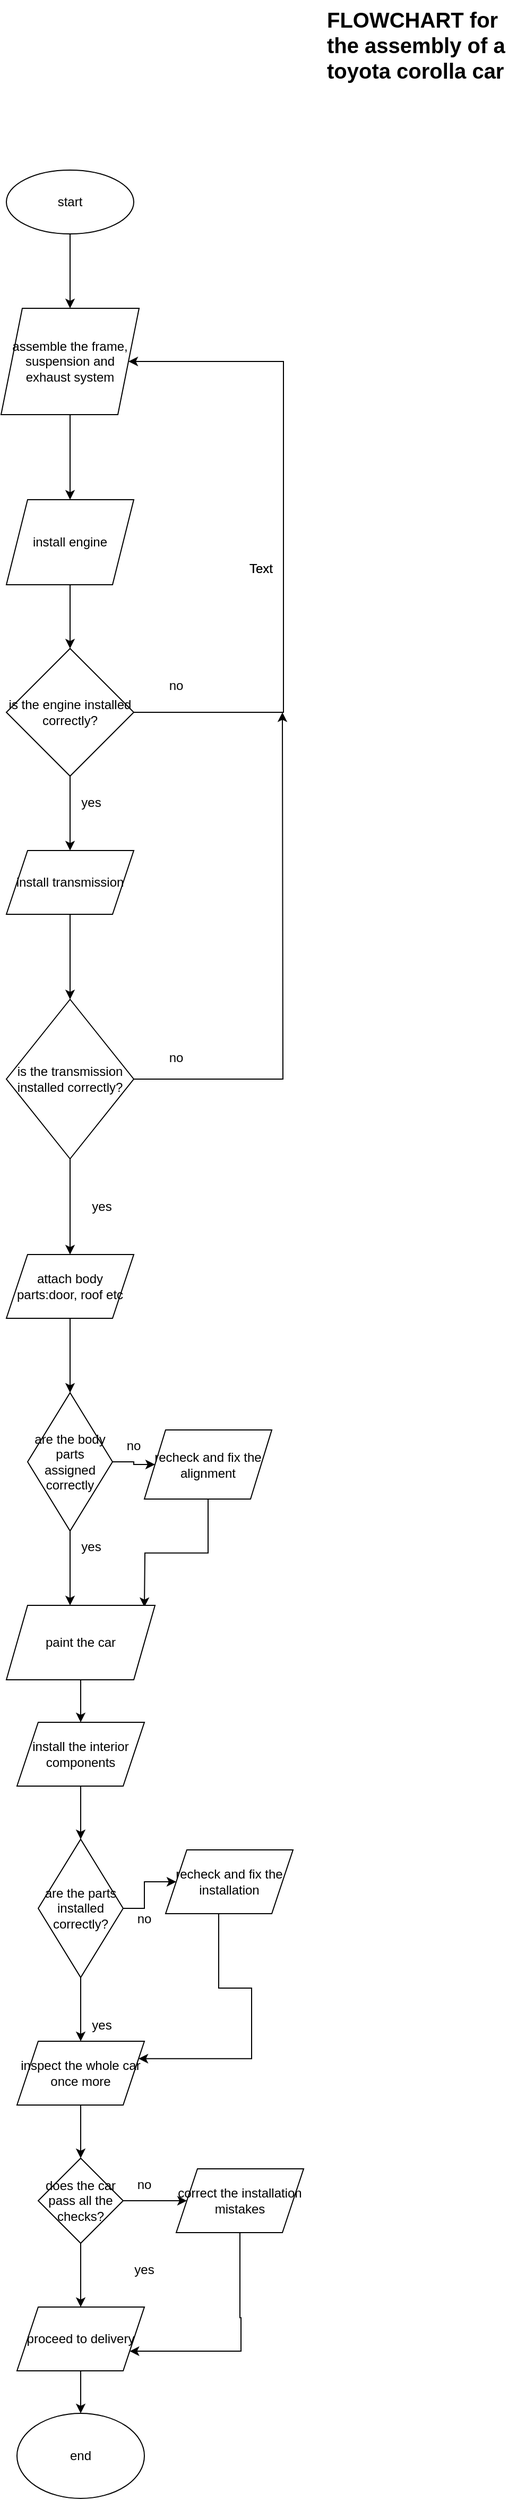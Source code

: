 <mxfile version="24.7.10">
  <diagram name="Page-1" id="hAl5MQub7S67w3BmHevU">
    <mxGraphModel dx="1050" dy="1657" grid="1" gridSize="10" guides="1" tooltips="1" connect="1" arrows="1" fold="1" page="1" pageScale="1" pageWidth="850" pageHeight="1100" math="0" shadow="0">
      <root>
        <mxCell id="0" />
        <mxCell id="1" parent="0" />
        <mxCell id="CTrqstkUDQN0Z2U4YDPR-2" style="edgeStyle=orthogonalEdgeStyle;rounded=0;orthogonalLoop=1;jettySize=auto;html=1;" edge="1" parent="1" source="CTrqstkUDQN0Z2U4YDPR-1" target="CTrqstkUDQN0Z2U4YDPR-3">
          <mxGeometry relative="1" as="geometry">
            <mxPoint x="240" y="170" as="targetPoint" />
          </mxGeometry>
        </mxCell>
        <mxCell id="CTrqstkUDQN0Z2U4YDPR-1" value="start" style="ellipse;whiteSpace=wrap;html=1;" vertex="1" parent="1">
          <mxGeometry x="180" y="30" width="120" height="60" as="geometry" />
        </mxCell>
        <mxCell id="CTrqstkUDQN0Z2U4YDPR-4" style="edgeStyle=orthogonalEdgeStyle;rounded=0;orthogonalLoop=1;jettySize=auto;html=1;" edge="1" parent="1" source="CTrqstkUDQN0Z2U4YDPR-3" target="CTrqstkUDQN0Z2U4YDPR-5">
          <mxGeometry relative="1" as="geometry">
            <mxPoint x="240" y="340" as="targetPoint" />
          </mxGeometry>
        </mxCell>
        <mxCell id="CTrqstkUDQN0Z2U4YDPR-3" value="assemble the frame, suspension and exhaust system" style="shape=parallelogram;perimeter=parallelogramPerimeter;whiteSpace=wrap;html=1;fixedSize=1;" vertex="1" parent="1">
          <mxGeometry x="175" y="160" width="130" height="100" as="geometry" />
        </mxCell>
        <mxCell id="CTrqstkUDQN0Z2U4YDPR-6" style="edgeStyle=orthogonalEdgeStyle;rounded=0;orthogonalLoop=1;jettySize=auto;html=1;" edge="1" parent="1" source="CTrqstkUDQN0Z2U4YDPR-5" target="CTrqstkUDQN0Z2U4YDPR-7">
          <mxGeometry relative="1" as="geometry">
            <mxPoint x="240" y="490" as="targetPoint" />
          </mxGeometry>
        </mxCell>
        <mxCell id="CTrqstkUDQN0Z2U4YDPR-5" value="install engine" style="shape=parallelogram;perimeter=parallelogramPerimeter;whiteSpace=wrap;html=1;fixedSize=1;" vertex="1" parent="1">
          <mxGeometry x="180" y="340" width="120" height="80" as="geometry" />
        </mxCell>
        <mxCell id="CTrqstkUDQN0Z2U4YDPR-8" style="edgeStyle=orthogonalEdgeStyle;rounded=0;orthogonalLoop=1;jettySize=auto;html=1;" edge="1" parent="1" source="CTrqstkUDQN0Z2U4YDPR-7">
          <mxGeometry relative="1" as="geometry">
            <mxPoint x="240" y="670" as="targetPoint" />
          </mxGeometry>
        </mxCell>
        <mxCell id="CTrqstkUDQN0Z2U4YDPR-10" style="edgeStyle=orthogonalEdgeStyle;rounded=0;orthogonalLoop=1;jettySize=auto;html=1;" edge="1" parent="1" source="CTrqstkUDQN0Z2U4YDPR-7" target="CTrqstkUDQN0Z2U4YDPR-3">
          <mxGeometry relative="1" as="geometry">
            <mxPoint x="320" y="380" as="targetPoint" />
            <Array as="points">
              <mxPoint x="441" y="540" />
              <mxPoint x="441" y="210" />
            </Array>
          </mxGeometry>
        </mxCell>
        <mxCell id="CTrqstkUDQN0Z2U4YDPR-7" value="is the engine installed correctly?" style="rhombus;whiteSpace=wrap;html=1;" vertex="1" parent="1">
          <mxGeometry x="180" y="480" width="120" height="120" as="geometry" />
        </mxCell>
        <mxCell id="CTrqstkUDQN0Z2U4YDPR-11" value="no" style="text;html=1;align=center;verticalAlign=middle;whiteSpace=wrap;rounded=0;" vertex="1" parent="1">
          <mxGeometry x="310" y="500" width="60" height="30" as="geometry" />
        </mxCell>
        <mxCell id="CTrqstkUDQN0Z2U4YDPR-12" value="Text" style="text;html=1;align=center;verticalAlign=middle;whiteSpace=wrap;rounded=0;" vertex="1" parent="1">
          <mxGeometry x="390" y="390" width="60" height="30" as="geometry" />
        </mxCell>
        <mxCell id="CTrqstkUDQN0Z2U4YDPR-13" value="Text" style="text;html=1;align=center;verticalAlign=middle;whiteSpace=wrap;rounded=0;" vertex="1" parent="1">
          <mxGeometry x="390" y="390" width="60" height="30" as="geometry" />
        </mxCell>
        <mxCell id="CTrqstkUDQN0Z2U4YDPR-14" value="yes" style="text;html=1;align=center;verticalAlign=middle;whiteSpace=wrap;rounded=0;" vertex="1" parent="1">
          <mxGeometry x="240" y="990" width="60" height="30" as="geometry" />
        </mxCell>
        <mxCell id="CTrqstkUDQN0Z2U4YDPR-16" value="yes" style="text;html=1;align=center;verticalAlign=middle;whiteSpace=wrap;rounded=0;" vertex="1" parent="1">
          <mxGeometry x="230" y="610" width="60" height="30" as="geometry" />
        </mxCell>
        <mxCell id="CTrqstkUDQN0Z2U4YDPR-18" style="edgeStyle=orthogonalEdgeStyle;rounded=0;orthogonalLoop=1;jettySize=auto;html=1;" edge="1" parent="1" source="CTrqstkUDQN0Z2U4YDPR-17" target="CTrqstkUDQN0Z2U4YDPR-19">
          <mxGeometry relative="1" as="geometry">
            <mxPoint x="240" y="820" as="targetPoint" />
          </mxGeometry>
        </mxCell>
        <mxCell id="CTrqstkUDQN0Z2U4YDPR-17" value="install transmission" style="shape=parallelogram;perimeter=parallelogramPerimeter;whiteSpace=wrap;html=1;fixedSize=1;" vertex="1" parent="1">
          <mxGeometry x="180" y="670" width="120" height="60" as="geometry" />
        </mxCell>
        <mxCell id="CTrqstkUDQN0Z2U4YDPR-20" style="edgeStyle=orthogonalEdgeStyle;rounded=0;orthogonalLoop=1;jettySize=auto;html=1;" edge="1" parent="1" source="CTrqstkUDQN0Z2U4YDPR-19" target="CTrqstkUDQN0Z2U4YDPR-21">
          <mxGeometry relative="1" as="geometry">
            <mxPoint x="240" y="1080" as="targetPoint" />
          </mxGeometry>
        </mxCell>
        <mxCell id="CTrqstkUDQN0Z2U4YDPR-22" style="edgeStyle=orthogonalEdgeStyle;rounded=0;orthogonalLoop=1;jettySize=auto;html=1;" edge="1" parent="1" source="CTrqstkUDQN0Z2U4YDPR-19">
          <mxGeometry relative="1" as="geometry">
            <mxPoint x="440" y="540" as="targetPoint" />
          </mxGeometry>
        </mxCell>
        <mxCell id="CTrqstkUDQN0Z2U4YDPR-19" value="is the transmission installed correctly?" style="rhombus;whiteSpace=wrap;html=1;" vertex="1" parent="1">
          <mxGeometry x="180" y="810" width="120" height="150" as="geometry" />
        </mxCell>
        <mxCell id="CTrqstkUDQN0Z2U4YDPR-26" style="edgeStyle=orthogonalEdgeStyle;rounded=0;orthogonalLoop=1;jettySize=auto;html=1;" edge="1" parent="1" source="CTrqstkUDQN0Z2U4YDPR-21">
          <mxGeometry relative="1" as="geometry">
            <mxPoint x="240" y="1180" as="targetPoint" />
          </mxGeometry>
        </mxCell>
        <mxCell id="CTrqstkUDQN0Z2U4YDPR-21" value="attach body parts:door, roof etc" style="shape=parallelogram;perimeter=parallelogramPerimeter;whiteSpace=wrap;html=1;fixedSize=1;" vertex="1" parent="1">
          <mxGeometry x="180" y="1050" width="120" height="60" as="geometry" />
        </mxCell>
        <mxCell id="CTrqstkUDQN0Z2U4YDPR-24" value="no" style="text;html=1;align=center;verticalAlign=middle;whiteSpace=wrap;rounded=0;" vertex="1" parent="1">
          <mxGeometry x="310" y="850" width="60" height="30" as="geometry" />
        </mxCell>
        <mxCell id="CTrqstkUDQN0Z2U4YDPR-27" style="edgeStyle=orthogonalEdgeStyle;rounded=0;orthogonalLoop=1;jettySize=auto;html=1;" edge="1" parent="1" source="CTrqstkUDQN0Z2U4YDPR-25" target="CTrqstkUDQN0Z2U4YDPR-28">
          <mxGeometry relative="1" as="geometry">
            <mxPoint x="370" y="1245" as="targetPoint" />
          </mxGeometry>
        </mxCell>
        <mxCell id="CTrqstkUDQN0Z2U4YDPR-30" style="edgeStyle=orthogonalEdgeStyle;rounded=0;orthogonalLoop=1;jettySize=auto;html=1;" edge="1" parent="1" source="CTrqstkUDQN0Z2U4YDPR-25">
          <mxGeometry relative="1" as="geometry">
            <mxPoint x="240" y="1380" as="targetPoint" />
          </mxGeometry>
        </mxCell>
        <mxCell id="CTrqstkUDQN0Z2U4YDPR-25" value="are the body parts assigned correctly" style="rhombus;whiteSpace=wrap;html=1;" vertex="1" parent="1">
          <mxGeometry x="200" y="1180" width="80" height="130" as="geometry" />
        </mxCell>
        <mxCell id="CTrqstkUDQN0Z2U4YDPR-34" style="edgeStyle=orthogonalEdgeStyle;rounded=0;orthogonalLoop=1;jettySize=auto;html=1;" edge="1" parent="1" source="CTrqstkUDQN0Z2U4YDPR-28">
          <mxGeometry relative="1" as="geometry">
            <mxPoint x="310" y="1381.6" as="targetPoint" />
          </mxGeometry>
        </mxCell>
        <mxCell id="CTrqstkUDQN0Z2U4YDPR-28" value="recheck and fix the alignment" style="shape=parallelogram;perimeter=parallelogramPerimeter;whiteSpace=wrap;html=1;fixedSize=1;" vertex="1" parent="1">
          <mxGeometry x="310" y="1215" width="120" height="65" as="geometry" />
        </mxCell>
        <mxCell id="CTrqstkUDQN0Z2U4YDPR-29" value="no" style="text;html=1;align=center;verticalAlign=middle;whiteSpace=wrap;rounded=0;" vertex="1" parent="1">
          <mxGeometry x="270" y="1215" width="60" height="30" as="geometry" />
        </mxCell>
        <mxCell id="CTrqstkUDQN0Z2U4YDPR-32" value="yes" style="text;html=1;align=center;verticalAlign=middle;whiteSpace=wrap;rounded=0;" vertex="1" parent="1">
          <mxGeometry x="230" y="1310" width="60" height="30" as="geometry" />
        </mxCell>
        <mxCell id="CTrqstkUDQN0Z2U4YDPR-35" style="edgeStyle=orthogonalEdgeStyle;rounded=0;orthogonalLoop=1;jettySize=auto;html=1;" edge="1" parent="1" source="CTrqstkUDQN0Z2U4YDPR-33" target="CTrqstkUDQN0Z2U4YDPR-36">
          <mxGeometry relative="1" as="geometry">
            <mxPoint x="250" y="1520" as="targetPoint" />
          </mxGeometry>
        </mxCell>
        <mxCell id="CTrqstkUDQN0Z2U4YDPR-33" value="paint the car" style="shape=parallelogram;perimeter=parallelogramPerimeter;whiteSpace=wrap;html=1;fixedSize=1;" vertex="1" parent="1">
          <mxGeometry x="180" y="1380" width="140" height="70" as="geometry" />
        </mxCell>
        <mxCell id="CTrqstkUDQN0Z2U4YDPR-37" style="edgeStyle=orthogonalEdgeStyle;rounded=0;orthogonalLoop=1;jettySize=auto;html=1;" edge="1" parent="1" source="CTrqstkUDQN0Z2U4YDPR-36" target="CTrqstkUDQN0Z2U4YDPR-38">
          <mxGeometry relative="1" as="geometry">
            <mxPoint x="250" y="1620" as="targetPoint" />
          </mxGeometry>
        </mxCell>
        <mxCell id="CTrqstkUDQN0Z2U4YDPR-36" value="install the interior components" style="shape=parallelogram;perimeter=parallelogramPerimeter;whiteSpace=wrap;html=1;fixedSize=1;" vertex="1" parent="1">
          <mxGeometry x="190" y="1490" width="120" height="60" as="geometry" />
        </mxCell>
        <mxCell id="CTrqstkUDQN0Z2U4YDPR-39" style="edgeStyle=orthogonalEdgeStyle;rounded=0;orthogonalLoop=1;jettySize=auto;html=1;" edge="1" parent="1" source="CTrqstkUDQN0Z2U4YDPR-38">
          <mxGeometry relative="1" as="geometry">
            <mxPoint x="250" y="1790" as="targetPoint" />
          </mxGeometry>
        </mxCell>
        <mxCell id="CTrqstkUDQN0Z2U4YDPR-40" style="edgeStyle=orthogonalEdgeStyle;rounded=0;orthogonalLoop=1;jettySize=auto;html=1;" edge="1" parent="1" source="CTrqstkUDQN0Z2U4YDPR-38" target="CTrqstkUDQN0Z2U4YDPR-41">
          <mxGeometry relative="1" as="geometry">
            <mxPoint x="360" y="1665" as="targetPoint" />
          </mxGeometry>
        </mxCell>
        <mxCell id="CTrqstkUDQN0Z2U4YDPR-38" value="are the parts installed correctly?" style="rhombus;whiteSpace=wrap;html=1;" vertex="1" parent="1">
          <mxGeometry x="210" y="1600" width="80" height="130" as="geometry" />
        </mxCell>
        <mxCell id="CTrqstkUDQN0Z2U4YDPR-45" style="edgeStyle=orthogonalEdgeStyle;rounded=0;orthogonalLoop=1;jettySize=auto;html=1;entryX=1;entryY=0.25;entryDx=0;entryDy=0;" edge="1" parent="1" source="CTrqstkUDQN0Z2U4YDPR-41" target="CTrqstkUDQN0Z2U4YDPR-42">
          <mxGeometry relative="1" as="geometry">
            <mxPoint x="410" y="1770" as="targetPoint" />
            <Array as="points">
              <mxPoint x="380" y="1740" />
              <mxPoint x="411" y="1740" />
              <mxPoint x="411" y="1806" />
            </Array>
          </mxGeometry>
        </mxCell>
        <mxCell id="CTrqstkUDQN0Z2U4YDPR-41" value="recheck and fix the installation" style="shape=parallelogram;perimeter=parallelogramPerimeter;whiteSpace=wrap;html=1;fixedSize=1;" vertex="1" parent="1">
          <mxGeometry x="330" y="1610" width="120" height="60" as="geometry" />
        </mxCell>
        <mxCell id="CTrqstkUDQN0Z2U4YDPR-46" style="edgeStyle=orthogonalEdgeStyle;rounded=0;orthogonalLoop=1;jettySize=auto;html=1;" edge="1" parent="1" source="CTrqstkUDQN0Z2U4YDPR-42" target="CTrqstkUDQN0Z2U4YDPR-47">
          <mxGeometry relative="1" as="geometry">
            <mxPoint x="250" y="1920" as="targetPoint" />
          </mxGeometry>
        </mxCell>
        <mxCell id="CTrqstkUDQN0Z2U4YDPR-42" value="inspect the whole car once more" style="shape=parallelogram;perimeter=parallelogramPerimeter;whiteSpace=wrap;html=1;fixedSize=1;" vertex="1" parent="1">
          <mxGeometry x="190" y="1790" width="120" height="60" as="geometry" />
        </mxCell>
        <mxCell id="CTrqstkUDQN0Z2U4YDPR-43" value="no" style="text;html=1;align=center;verticalAlign=middle;whiteSpace=wrap;rounded=0;" vertex="1" parent="1">
          <mxGeometry x="280" y="1660" width="60" height="30" as="geometry" />
        </mxCell>
        <mxCell id="CTrqstkUDQN0Z2U4YDPR-44" value="yes" style="text;html=1;align=center;verticalAlign=middle;whiteSpace=wrap;rounded=0;" vertex="1" parent="1">
          <mxGeometry x="240" y="1760" width="60" height="30" as="geometry" />
        </mxCell>
        <mxCell id="CTrqstkUDQN0Z2U4YDPR-48" style="edgeStyle=orthogonalEdgeStyle;rounded=0;orthogonalLoop=1;jettySize=auto;html=1;" edge="1" parent="1" source="CTrqstkUDQN0Z2U4YDPR-47" target="CTrqstkUDQN0Z2U4YDPR-49">
          <mxGeometry relative="1" as="geometry">
            <mxPoint x="380" y="1940" as="targetPoint" />
          </mxGeometry>
        </mxCell>
        <mxCell id="CTrqstkUDQN0Z2U4YDPR-50" style="edgeStyle=orthogonalEdgeStyle;rounded=0;orthogonalLoop=1;jettySize=auto;html=1;entryX=0.5;entryY=0;entryDx=0;entryDy=0;" edge="1" parent="1" source="CTrqstkUDQN0Z2U4YDPR-47" target="CTrqstkUDQN0Z2U4YDPR-54">
          <mxGeometry relative="1" as="geometry">
            <mxPoint x="250" y="2045" as="targetPoint" />
          </mxGeometry>
        </mxCell>
        <mxCell id="CTrqstkUDQN0Z2U4YDPR-47" value="does the car pass all the checks?" style="rhombus;whiteSpace=wrap;html=1;" vertex="1" parent="1">
          <mxGeometry x="210" y="1900" width="80" height="80" as="geometry" />
        </mxCell>
        <mxCell id="CTrqstkUDQN0Z2U4YDPR-55" style="edgeStyle=orthogonalEdgeStyle;rounded=0;orthogonalLoop=1;jettySize=auto;html=1;entryX=1;entryY=0.75;entryDx=0;entryDy=0;" edge="1" parent="1" source="CTrqstkUDQN0Z2U4YDPR-49" target="CTrqstkUDQN0Z2U4YDPR-54">
          <mxGeometry relative="1" as="geometry">
            <mxPoint x="400" y="2090" as="targetPoint" />
            <Array as="points">
              <mxPoint x="400" y="2050" />
              <mxPoint x="401" y="2050" />
              <mxPoint x="401" y="2082" />
            </Array>
          </mxGeometry>
        </mxCell>
        <mxCell id="CTrqstkUDQN0Z2U4YDPR-49" value="correct the installation mistakes" style="shape=parallelogram;perimeter=parallelogramPerimeter;whiteSpace=wrap;html=1;fixedSize=1;" vertex="1" parent="1">
          <mxGeometry x="340" y="1910" width="120" height="60" as="geometry" />
        </mxCell>
        <mxCell id="CTrqstkUDQN0Z2U4YDPR-52" value="yes" style="text;html=1;align=center;verticalAlign=middle;whiteSpace=wrap;rounded=0;" vertex="1" parent="1">
          <mxGeometry x="280" y="1990" width="60" height="30" as="geometry" />
        </mxCell>
        <mxCell id="CTrqstkUDQN0Z2U4YDPR-53" value="no" style="text;html=1;align=center;verticalAlign=middle;whiteSpace=wrap;rounded=0;" vertex="1" parent="1">
          <mxGeometry x="280" y="1910" width="60" height="30" as="geometry" />
        </mxCell>
        <mxCell id="CTrqstkUDQN0Z2U4YDPR-56" style="edgeStyle=orthogonalEdgeStyle;rounded=0;orthogonalLoop=1;jettySize=auto;html=1;" edge="1" parent="1" source="CTrqstkUDQN0Z2U4YDPR-54" target="CTrqstkUDQN0Z2U4YDPR-57">
          <mxGeometry relative="1" as="geometry">
            <mxPoint x="250" y="2180" as="targetPoint" />
          </mxGeometry>
        </mxCell>
        <mxCell id="CTrqstkUDQN0Z2U4YDPR-54" value="proceed to delivery" style="shape=parallelogram;perimeter=parallelogramPerimeter;whiteSpace=wrap;html=1;fixedSize=1;" vertex="1" parent="1">
          <mxGeometry x="190" y="2040" width="120" height="60" as="geometry" />
        </mxCell>
        <mxCell id="CTrqstkUDQN0Z2U4YDPR-57" value="end" style="ellipse;whiteSpace=wrap;html=1;" vertex="1" parent="1">
          <mxGeometry x="190" y="2140" width="120" height="80" as="geometry" />
        </mxCell>
        <mxCell id="CTrqstkUDQN0Z2U4YDPR-58" value="&lt;b&gt;&lt;font style=&quot;font-size: 20px;&quot;&gt;FLOWCHART for the assembly of a toyota corolla car&lt;/font&gt;&lt;/b&gt;" style="text;html=1;whiteSpace=wrap;overflow=hidden;rounded=0;" vertex="1" parent="1">
          <mxGeometry x="480" y="-130" width="180" height="120" as="geometry" />
        </mxCell>
      </root>
    </mxGraphModel>
  </diagram>
</mxfile>
